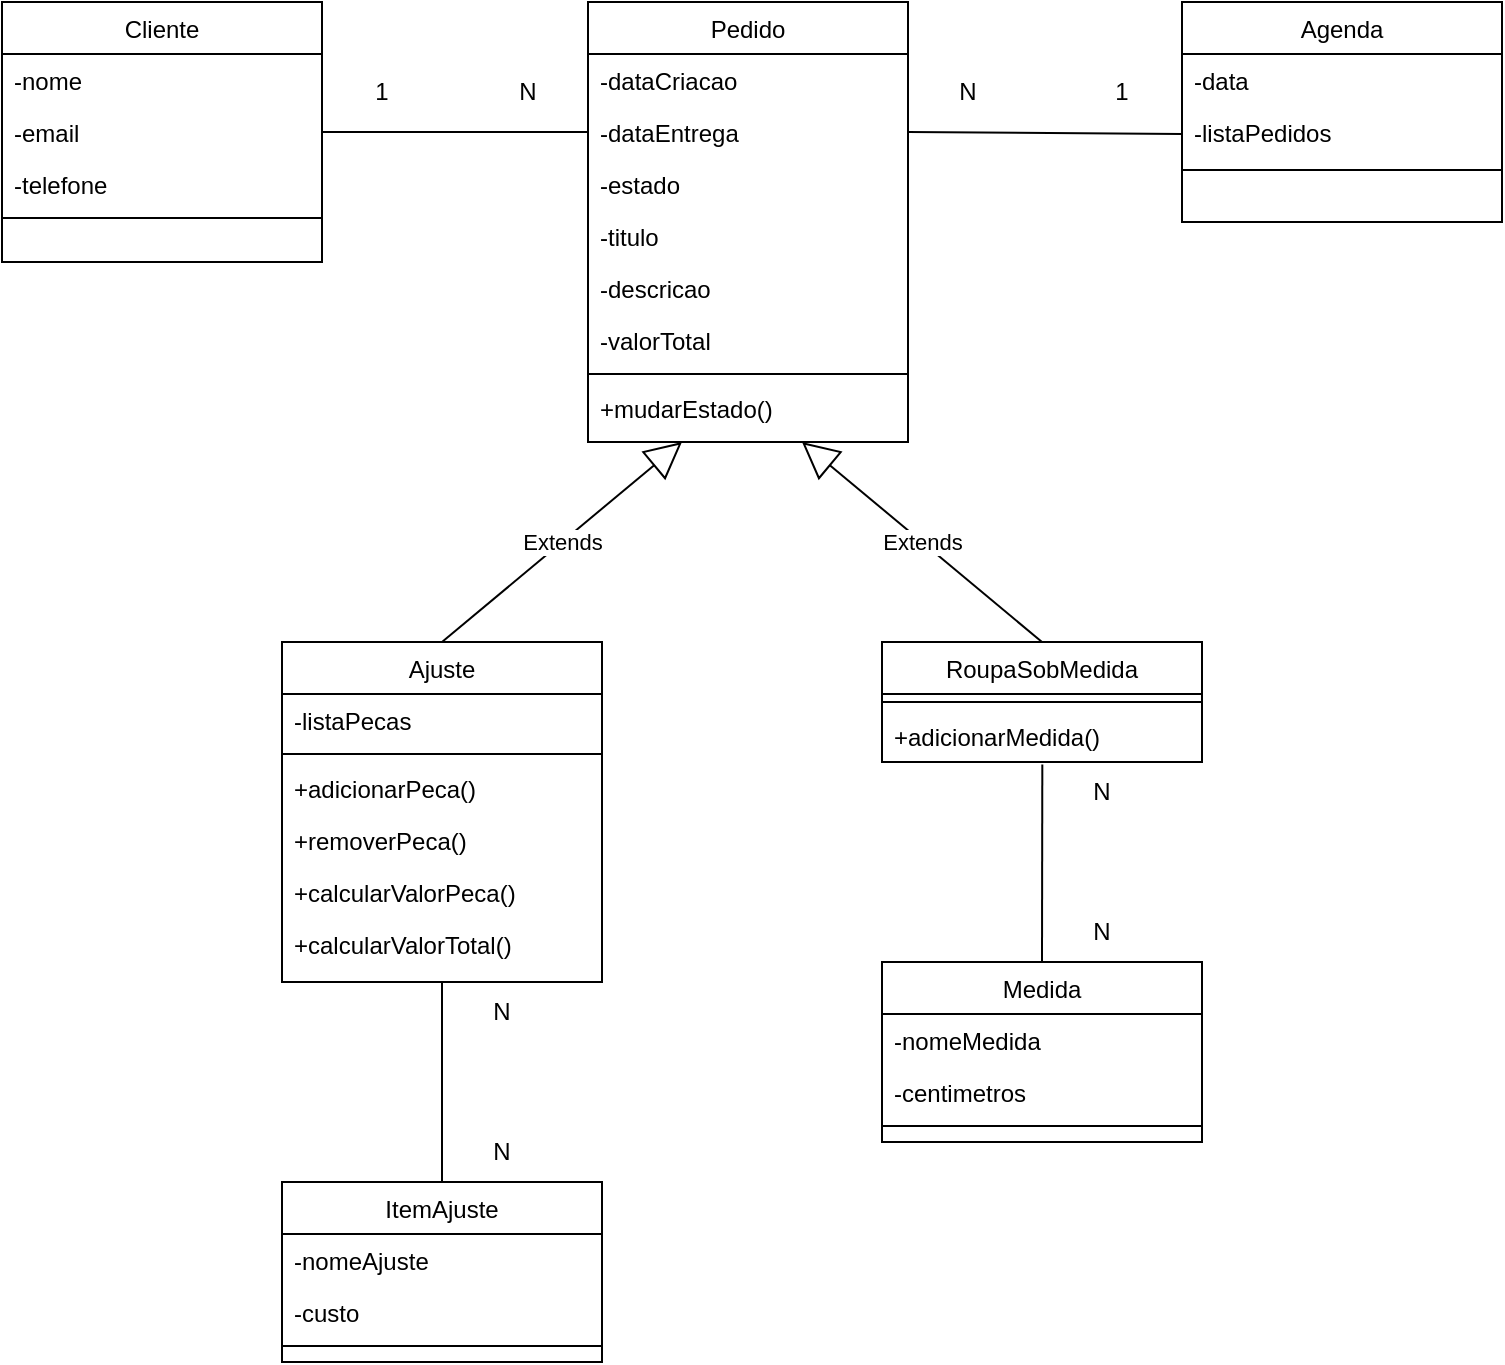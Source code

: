 <mxfile version="22.1.17" type="device">
  <diagram id="C5RBs43oDa-KdzZeNtuy" name="Page-1">
    <mxGraphModel dx="1354" dy="655" grid="1" gridSize="10" guides="1" tooltips="1" connect="1" arrows="1" fold="1" page="1" pageScale="1" pageWidth="827" pageHeight="1169" math="0" shadow="0">
      <root>
        <mxCell id="WIyWlLk6GJQsqaUBKTNV-0" />
        <mxCell id="WIyWlLk6GJQsqaUBKTNV-1" parent="WIyWlLk6GJQsqaUBKTNV-0" />
        <mxCell id="zkfFHV4jXpPFQw0GAbJ--17" value="Pedido" style="swimlane;fontStyle=0;align=center;verticalAlign=top;childLayout=stackLayout;horizontal=1;startSize=26;horizontalStack=0;resizeParent=1;resizeLast=0;collapsible=1;marginBottom=0;rounded=0;shadow=0;strokeWidth=1;" parent="WIyWlLk6GJQsqaUBKTNV-1" vertex="1">
          <mxGeometry x="333" y="80" width="160" height="220" as="geometry">
            <mxRectangle x="550" y="140" width="160" height="26" as="alternateBounds" />
          </mxGeometry>
        </mxCell>
        <mxCell id="zkfFHV4jXpPFQw0GAbJ--18" value="-dataCriacao" style="text;align=left;verticalAlign=top;spacingLeft=4;spacingRight=4;overflow=hidden;rotatable=0;points=[[0,0.5],[1,0.5]];portConstraint=eastwest;" parent="zkfFHV4jXpPFQw0GAbJ--17" vertex="1">
          <mxGeometry y="26" width="160" height="26" as="geometry" />
        </mxCell>
        <mxCell id="zkfFHV4jXpPFQw0GAbJ--19" value="-dataEntrega" style="text;align=left;verticalAlign=top;spacingLeft=4;spacingRight=4;overflow=hidden;rotatable=0;points=[[0,0.5],[1,0.5]];portConstraint=eastwest;rounded=0;shadow=0;html=0;" parent="zkfFHV4jXpPFQw0GAbJ--17" vertex="1">
          <mxGeometry y="52" width="160" height="26" as="geometry" />
        </mxCell>
        <mxCell id="zkfFHV4jXpPFQw0GAbJ--20" value="-estado" style="text;align=left;verticalAlign=top;spacingLeft=4;spacingRight=4;overflow=hidden;rotatable=0;points=[[0,0.5],[1,0.5]];portConstraint=eastwest;rounded=0;shadow=0;html=0;" parent="zkfFHV4jXpPFQw0GAbJ--17" vertex="1">
          <mxGeometry y="78" width="160" height="26" as="geometry" />
        </mxCell>
        <mxCell id="zkfFHV4jXpPFQw0GAbJ--21" value="-titulo" style="text;align=left;verticalAlign=top;spacingLeft=4;spacingRight=4;overflow=hidden;rotatable=0;points=[[0,0.5],[1,0.5]];portConstraint=eastwest;rounded=0;shadow=0;html=0;" parent="zkfFHV4jXpPFQw0GAbJ--17" vertex="1">
          <mxGeometry y="104" width="160" height="26" as="geometry" />
        </mxCell>
        <mxCell id="zkfFHV4jXpPFQw0GAbJ--22" value="-descricao" style="text;align=left;verticalAlign=top;spacingLeft=4;spacingRight=4;overflow=hidden;rotatable=0;points=[[0,0.5],[1,0.5]];portConstraint=eastwest;rounded=0;shadow=0;html=0;" parent="zkfFHV4jXpPFQw0GAbJ--17" vertex="1">
          <mxGeometry y="130" width="160" height="26" as="geometry" />
        </mxCell>
        <mxCell id="IiZ51ggfQDMKPYhgbUNT-28" value="-valorTotal" style="text;align=left;verticalAlign=top;spacingLeft=4;spacingRight=4;overflow=hidden;rotatable=0;points=[[0,0.5],[1,0.5]];portConstraint=eastwest;rounded=0;shadow=0;html=0;" vertex="1" parent="zkfFHV4jXpPFQw0GAbJ--17">
          <mxGeometry y="156" width="160" height="26" as="geometry" />
        </mxCell>
        <mxCell id="zkfFHV4jXpPFQw0GAbJ--23" value="" style="line;html=1;strokeWidth=1;align=left;verticalAlign=middle;spacingTop=-1;spacingLeft=3;spacingRight=3;rotatable=0;labelPosition=right;points=[];portConstraint=eastwest;" parent="zkfFHV4jXpPFQw0GAbJ--17" vertex="1">
          <mxGeometry y="182" width="160" height="8" as="geometry" />
        </mxCell>
        <mxCell id="zkfFHV4jXpPFQw0GAbJ--24" value="+mudarEstado()" style="text;align=left;verticalAlign=top;spacingLeft=4;spacingRight=4;overflow=hidden;rotatable=0;points=[[0,0.5],[1,0.5]];portConstraint=eastwest;" parent="zkfFHV4jXpPFQw0GAbJ--17" vertex="1">
          <mxGeometry y="190" width="160" height="26" as="geometry" />
        </mxCell>
        <mxCell id="IiZ51ggfQDMKPYhgbUNT-0" value="Cliente" style="swimlane;fontStyle=0;align=center;verticalAlign=top;childLayout=stackLayout;horizontal=1;startSize=26;horizontalStack=0;resizeParent=1;resizeLast=0;collapsible=1;marginBottom=0;rounded=0;shadow=0;strokeWidth=1;" vertex="1" parent="WIyWlLk6GJQsqaUBKTNV-1">
          <mxGeometry x="40" y="80" width="160" height="130" as="geometry">
            <mxRectangle x="550" y="140" width="160" height="26" as="alternateBounds" />
          </mxGeometry>
        </mxCell>
        <mxCell id="IiZ51ggfQDMKPYhgbUNT-1" value="-nome" style="text;align=left;verticalAlign=top;spacingLeft=4;spacingRight=4;overflow=hidden;rotatable=0;points=[[0,0.5],[1,0.5]];portConstraint=eastwest;" vertex="1" parent="IiZ51ggfQDMKPYhgbUNT-0">
          <mxGeometry y="26" width="160" height="26" as="geometry" />
        </mxCell>
        <mxCell id="IiZ51ggfQDMKPYhgbUNT-2" value="-email" style="text;align=left;verticalAlign=top;spacingLeft=4;spacingRight=4;overflow=hidden;rotatable=0;points=[[0,0.5],[1,0.5]];portConstraint=eastwest;rounded=0;shadow=0;html=0;" vertex="1" parent="IiZ51ggfQDMKPYhgbUNT-0">
          <mxGeometry y="52" width="160" height="26" as="geometry" />
        </mxCell>
        <mxCell id="IiZ51ggfQDMKPYhgbUNT-3" value="-telefone" style="text;align=left;verticalAlign=top;spacingLeft=4;spacingRight=4;overflow=hidden;rotatable=0;points=[[0,0.5],[1,0.5]];portConstraint=eastwest;rounded=0;shadow=0;html=0;" vertex="1" parent="IiZ51ggfQDMKPYhgbUNT-0">
          <mxGeometry y="78" width="160" height="26" as="geometry" />
        </mxCell>
        <mxCell id="IiZ51ggfQDMKPYhgbUNT-6" value="" style="line;html=1;strokeWidth=1;align=left;verticalAlign=middle;spacingTop=-1;spacingLeft=3;spacingRight=3;rotatable=0;labelPosition=right;points=[];portConstraint=eastwest;" vertex="1" parent="IiZ51ggfQDMKPYhgbUNT-0">
          <mxGeometry y="104" width="160" height="8" as="geometry" />
        </mxCell>
        <mxCell id="IiZ51ggfQDMKPYhgbUNT-29" value="RoupaSobMedida" style="swimlane;fontStyle=0;align=center;verticalAlign=top;childLayout=stackLayout;horizontal=1;startSize=26;horizontalStack=0;resizeParent=1;resizeLast=0;collapsible=1;marginBottom=0;rounded=0;shadow=0;strokeWidth=1;" vertex="1" parent="WIyWlLk6GJQsqaUBKTNV-1">
          <mxGeometry x="480" y="400" width="160" height="60" as="geometry">
            <mxRectangle x="550" y="140" width="160" height="26" as="alternateBounds" />
          </mxGeometry>
        </mxCell>
        <mxCell id="IiZ51ggfQDMKPYhgbUNT-36" value="" style="line;html=1;strokeWidth=1;align=left;verticalAlign=middle;spacingTop=-1;spacingLeft=3;spacingRight=3;rotatable=0;labelPosition=right;points=[];portConstraint=eastwest;" vertex="1" parent="IiZ51ggfQDMKPYhgbUNT-29">
          <mxGeometry y="26" width="160" height="8" as="geometry" />
        </mxCell>
        <mxCell id="IiZ51ggfQDMKPYhgbUNT-49" value="+adicionarMedida()" style="text;align=left;verticalAlign=top;spacingLeft=4;spacingRight=4;overflow=hidden;rotatable=0;points=[[0,0.5],[1,0.5]];portConstraint=eastwest;" vertex="1" parent="IiZ51ggfQDMKPYhgbUNT-29">
          <mxGeometry y="34" width="160" height="26" as="geometry" />
        </mxCell>
        <mxCell id="IiZ51ggfQDMKPYhgbUNT-40" value="Ajuste" style="swimlane;fontStyle=0;align=center;verticalAlign=top;childLayout=stackLayout;horizontal=1;startSize=26;horizontalStack=0;resizeParent=1;resizeLast=0;collapsible=1;marginBottom=0;rounded=0;shadow=0;strokeWidth=1;" vertex="1" parent="WIyWlLk6GJQsqaUBKTNV-1">
          <mxGeometry x="180" y="400" width="160" height="170" as="geometry">
            <mxRectangle x="550" y="140" width="160" height="26" as="alternateBounds" />
          </mxGeometry>
        </mxCell>
        <mxCell id="IiZ51ggfQDMKPYhgbUNT-41" value="-listaPecas" style="text;align=left;verticalAlign=top;spacingLeft=4;spacingRight=4;overflow=hidden;rotatable=0;points=[[0,0.5],[1,0.5]];portConstraint=eastwest;" vertex="1" parent="IiZ51ggfQDMKPYhgbUNT-40">
          <mxGeometry y="26" width="160" height="26" as="geometry" />
        </mxCell>
        <mxCell id="IiZ51ggfQDMKPYhgbUNT-47" value="" style="line;html=1;strokeWidth=1;align=left;verticalAlign=middle;spacingTop=-1;spacingLeft=3;spacingRight=3;rotatable=0;labelPosition=right;points=[];portConstraint=eastwest;" vertex="1" parent="IiZ51ggfQDMKPYhgbUNT-40">
          <mxGeometry y="52" width="160" height="8" as="geometry" />
        </mxCell>
        <mxCell id="IiZ51ggfQDMKPYhgbUNT-48" value="+adicionarPeca()" style="text;align=left;verticalAlign=top;spacingLeft=4;spacingRight=4;overflow=hidden;rotatable=0;points=[[0,0.5],[1,0.5]];portConstraint=eastwest;" vertex="1" parent="IiZ51ggfQDMKPYhgbUNT-40">
          <mxGeometry y="60" width="160" height="26" as="geometry" />
        </mxCell>
        <mxCell id="IiZ51ggfQDMKPYhgbUNT-50" value="+removerPeca()" style="text;align=left;verticalAlign=top;spacingLeft=4;spacingRight=4;overflow=hidden;rotatable=0;points=[[0,0.5],[1,0.5]];portConstraint=eastwest;" vertex="1" parent="IiZ51ggfQDMKPYhgbUNT-40">
          <mxGeometry y="86" width="160" height="26" as="geometry" />
        </mxCell>
        <mxCell id="IiZ51ggfQDMKPYhgbUNT-51" value="+calcularValorPeca()" style="text;align=left;verticalAlign=top;spacingLeft=4;spacingRight=4;overflow=hidden;rotatable=0;points=[[0,0.5],[1,0.5]];portConstraint=eastwest;" vertex="1" parent="IiZ51ggfQDMKPYhgbUNT-40">
          <mxGeometry y="112" width="160" height="26" as="geometry" />
        </mxCell>
        <mxCell id="IiZ51ggfQDMKPYhgbUNT-52" value="+calcularValorTotal()" style="text;align=left;verticalAlign=top;spacingLeft=4;spacingRight=4;overflow=hidden;rotatable=0;points=[[0,0.5],[1,0.5]];portConstraint=eastwest;" vertex="1" parent="IiZ51ggfQDMKPYhgbUNT-40">
          <mxGeometry y="138" width="160" height="26" as="geometry" />
        </mxCell>
        <mxCell id="IiZ51ggfQDMKPYhgbUNT-57" value="ItemAjuste" style="swimlane;fontStyle=0;align=center;verticalAlign=top;childLayout=stackLayout;horizontal=1;startSize=26;horizontalStack=0;resizeParent=1;resizeLast=0;collapsible=1;marginBottom=0;rounded=0;shadow=0;strokeWidth=1;" vertex="1" parent="WIyWlLk6GJQsqaUBKTNV-1">
          <mxGeometry x="180" y="670" width="160" height="90" as="geometry">
            <mxRectangle x="550" y="140" width="160" height="26" as="alternateBounds" />
          </mxGeometry>
        </mxCell>
        <mxCell id="IiZ51ggfQDMKPYhgbUNT-58" value="-nomeAjuste" style="text;align=left;verticalAlign=top;spacingLeft=4;spacingRight=4;overflow=hidden;rotatable=0;points=[[0,0.5],[1,0.5]];portConstraint=eastwest;" vertex="1" parent="IiZ51ggfQDMKPYhgbUNT-57">
          <mxGeometry y="26" width="160" height="26" as="geometry" />
        </mxCell>
        <mxCell id="IiZ51ggfQDMKPYhgbUNT-59" value="-custo" style="text;align=left;verticalAlign=top;spacingLeft=4;spacingRight=4;overflow=hidden;rotatable=0;points=[[0,0.5],[1,0.5]];portConstraint=eastwest;rounded=0;shadow=0;html=0;" vertex="1" parent="IiZ51ggfQDMKPYhgbUNT-57">
          <mxGeometry y="52" width="160" height="26" as="geometry" />
        </mxCell>
        <mxCell id="IiZ51ggfQDMKPYhgbUNT-61" value="" style="line;html=1;strokeWidth=1;align=left;verticalAlign=middle;spacingTop=-1;spacingLeft=3;spacingRight=3;rotatable=0;labelPosition=right;points=[];portConstraint=eastwest;" vertex="1" parent="IiZ51ggfQDMKPYhgbUNT-57">
          <mxGeometry y="78" width="160" height="8" as="geometry" />
        </mxCell>
        <mxCell id="IiZ51ggfQDMKPYhgbUNT-64" value="Medida" style="swimlane;fontStyle=0;align=center;verticalAlign=top;childLayout=stackLayout;horizontal=1;startSize=26;horizontalStack=0;resizeParent=1;resizeLast=0;collapsible=1;marginBottom=0;rounded=0;shadow=0;strokeWidth=1;" vertex="1" parent="WIyWlLk6GJQsqaUBKTNV-1">
          <mxGeometry x="480" y="560" width="160" height="90" as="geometry">
            <mxRectangle x="550" y="140" width="160" height="26" as="alternateBounds" />
          </mxGeometry>
        </mxCell>
        <mxCell id="IiZ51ggfQDMKPYhgbUNT-65" value="-nomeMedida" style="text;align=left;verticalAlign=top;spacingLeft=4;spacingRight=4;overflow=hidden;rotatable=0;points=[[0,0.5],[1,0.5]];portConstraint=eastwest;" vertex="1" parent="IiZ51ggfQDMKPYhgbUNT-64">
          <mxGeometry y="26" width="160" height="26" as="geometry" />
        </mxCell>
        <mxCell id="IiZ51ggfQDMKPYhgbUNT-66" value="-centimetros" style="text;align=left;verticalAlign=top;spacingLeft=4;spacingRight=4;overflow=hidden;rotatable=0;points=[[0,0.5],[1,0.5]];portConstraint=eastwest;rounded=0;shadow=0;html=0;" vertex="1" parent="IiZ51ggfQDMKPYhgbUNT-64">
          <mxGeometry y="52" width="160" height="26" as="geometry" />
        </mxCell>
        <mxCell id="IiZ51ggfQDMKPYhgbUNT-67" value="" style="line;html=1;strokeWidth=1;align=left;verticalAlign=middle;spacingTop=-1;spacingLeft=3;spacingRight=3;rotatable=0;labelPosition=right;points=[];portConstraint=eastwest;" vertex="1" parent="IiZ51ggfQDMKPYhgbUNT-64">
          <mxGeometry y="78" width="160" height="8" as="geometry" />
        </mxCell>
        <mxCell id="IiZ51ggfQDMKPYhgbUNT-68" value="Agenda" style="swimlane;fontStyle=0;align=center;verticalAlign=top;childLayout=stackLayout;horizontal=1;startSize=26;horizontalStack=0;resizeParent=1;resizeLast=0;collapsible=1;marginBottom=0;rounded=0;shadow=0;strokeWidth=1;" vertex="1" parent="WIyWlLk6GJQsqaUBKTNV-1">
          <mxGeometry x="630" y="80" width="160" height="110" as="geometry">
            <mxRectangle x="550" y="140" width="160" height="26" as="alternateBounds" />
          </mxGeometry>
        </mxCell>
        <mxCell id="IiZ51ggfQDMKPYhgbUNT-69" value="-data" style="text;align=left;verticalAlign=top;spacingLeft=4;spacingRight=4;overflow=hidden;rotatable=0;points=[[0,0.5],[1,0.5]];portConstraint=eastwest;" vertex="1" parent="IiZ51ggfQDMKPYhgbUNT-68">
          <mxGeometry y="26" width="160" height="26" as="geometry" />
        </mxCell>
        <mxCell id="IiZ51ggfQDMKPYhgbUNT-70" value="-listaPedidos" style="text;align=left;verticalAlign=top;spacingLeft=4;spacingRight=4;overflow=hidden;rotatable=0;points=[[0,0.5],[1,0.5]];portConstraint=eastwest;rounded=0;shadow=0;html=0;" vertex="1" parent="IiZ51ggfQDMKPYhgbUNT-68">
          <mxGeometry y="52" width="160" height="28" as="geometry" />
        </mxCell>
        <mxCell id="IiZ51ggfQDMKPYhgbUNT-75" value="" style="line;html=1;strokeWidth=1;align=left;verticalAlign=middle;spacingTop=-1;spacingLeft=3;spacingRight=3;rotatable=0;labelPosition=right;points=[];portConstraint=eastwest;" vertex="1" parent="IiZ51ggfQDMKPYhgbUNT-68">
          <mxGeometry y="80" width="160" height="8" as="geometry" />
        </mxCell>
        <mxCell id="IiZ51ggfQDMKPYhgbUNT-77" value="Extends" style="endArrow=block;endSize=16;endFill=0;html=1;rounded=0;exitX=0.5;exitY=0;exitDx=0;exitDy=0;" edge="1" parent="WIyWlLk6GJQsqaUBKTNV-1" source="IiZ51ggfQDMKPYhgbUNT-40">
          <mxGeometry x="0.002" width="160" relative="1" as="geometry">
            <mxPoint x="290" y="180" as="sourcePoint" />
            <mxPoint x="380" y="300" as="targetPoint" />
            <mxPoint as="offset" />
          </mxGeometry>
        </mxCell>
        <mxCell id="IiZ51ggfQDMKPYhgbUNT-78" value="Extends" style="endArrow=block;endSize=16;endFill=0;html=1;rounded=0;exitX=0.5;exitY=0;exitDx=0;exitDy=0;" edge="1" parent="WIyWlLk6GJQsqaUBKTNV-1" source="IiZ51ggfQDMKPYhgbUNT-29">
          <mxGeometry x="0.002" width="160" relative="1" as="geometry">
            <mxPoint x="333" y="400" as="sourcePoint" />
            <mxPoint x="440" y="300" as="targetPoint" />
            <mxPoint as="offset" />
            <Array as="points" />
          </mxGeometry>
        </mxCell>
        <mxCell id="IiZ51ggfQDMKPYhgbUNT-79" value="" style="endArrow=none;html=1;rounded=0;exitX=0.5;exitY=0;exitDx=0;exitDy=0;entryX=0.5;entryY=1;entryDx=0;entryDy=0;" edge="1" parent="WIyWlLk6GJQsqaUBKTNV-1" source="IiZ51ggfQDMKPYhgbUNT-57" target="IiZ51ggfQDMKPYhgbUNT-40">
          <mxGeometry width="50" height="50" relative="1" as="geometry">
            <mxPoint x="340" y="430" as="sourcePoint" />
            <mxPoint x="390" y="380" as="targetPoint" />
          </mxGeometry>
        </mxCell>
        <mxCell id="IiZ51ggfQDMKPYhgbUNT-80" value="" style="endArrow=none;html=1;rounded=0;exitX=0.5;exitY=0;exitDx=0;exitDy=0;entryX=0.501;entryY=1.05;entryDx=0;entryDy=0;entryPerimeter=0;" edge="1" parent="WIyWlLk6GJQsqaUBKTNV-1" source="IiZ51ggfQDMKPYhgbUNT-64" target="IiZ51ggfQDMKPYhgbUNT-49">
          <mxGeometry width="50" height="50" relative="1" as="geometry">
            <mxPoint x="440" y="570" as="sourcePoint" />
            <mxPoint x="440" y="470" as="targetPoint" />
          </mxGeometry>
        </mxCell>
        <mxCell id="IiZ51ggfQDMKPYhgbUNT-81" value="N" style="text;html=1;strokeColor=none;fillColor=none;align=center;verticalAlign=middle;whiteSpace=wrap;rounded=0;" vertex="1" parent="WIyWlLk6GJQsqaUBKTNV-1">
          <mxGeometry x="260" y="570" width="60" height="30" as="geometry" />
        </mxCell>
        <mxCell id="IiZ51ggfQDMKPYhgbUNT-82" value="N" style="text;html=1;strokeColor=none;fillColor=none;align=center;verticalAlign=middle;whiteSpace=wrap;rounded=0;" vertex="1" parent="WIyWlLk6GJQsqaUBKTNV-1">
          <mxGeometry x="260" y="640" width="60" height="30" as="geometry" />
        </mxCell>
        <mxCell id="IiZ51ggfQDMKPYhgbUNT-83" value="N" style="text;html=1;strokeColor=none;fillColor=none;align=center;verticalAlign=middle;whiteSpace=wrap;rounded=0;" vertex="1" parent="WIyWlLk6GJQsqaUBKTNV-1">
          <mxGeometry x="560" y="530" width="60" height="30" as="geometry" />
        </mxCell>
        <mxCell id="IiZ51ggfQDMKPYhgbUNT-84" value="N" style="text;html=1;strokeColor=none;fillColor=none;align=center;verticalAlign=middle;whiteSpace=wrap;rounded=0;" vertex="1" parent="WIyWlLk6GJQsqaUBKTNV-1">
          <mxGeometry x="560" y="460" width="60" height="30" as="geometry" />
        </mxCell>
        <mxCell id="IiZ51ggfQDMKPYhgbUNT-85" value="" style="endArrow=none;html=1;rounded=0;exitX=0;exitY=0.5;exitDx=0;exitDy=0;entryX=1;entryY=0.5;entryDx=0;entryDy=0;" edge="1" parent="WIyWlLk6GJQsqaUBKTNV-1" source="zkfFHV4jXpPFQw0GAbJ--19" target="IiZ51ggfQDMKPYhgbUNT-2">
          <mxGeometry width="50" height="50" relative="1" as="geometry">
            <mxPoint x="280" y="240" as="sourcePoint" />
            <mxPoint x="280" y="140" as="targetPoint" />
          </mxGeometry>
        </mxCell>
        <mxCell id="IiZ51ggfQDMKPYhgbUNT-86" value="1" style="text;html=1;strokeColor=none;fillColor=none;align=center;verticalAlign=middle;whiteSpace=wrap;rounded=0;" vertex="1" parent="WIyWlLk6GJQsqaUBKTNV-1">
          <mxGeometry x="200" y="110" width="60" height="30" as="geometry" />
        </mxCell>
        <mxCell id="IiZ51ggfQDMKPYhgbUNT-87" value="N" style="text;html=1;strokeColor=none;fillColor=none;align=center;verticalAlign=middle;whiteSpace=wrap;rounded=0;" vertex="1" parent="WIyWlLk6GJQsqaUBKTNV-1">
          <mxGeometry x="273" y="110" width="60" height="30" as="geometry" />
        </mxCell>
        <mxCell id="IiZ51ggfQDMKPYhgbUNT-88" value="" style="endArrow=none;html=1;rounded=0;exitX=0;exitY=0.5;exitDx=0;exitDy=0;entryX=1;entryY=0.5;entryDx=0;entryDy=0;" edge="1" parent="WIyWlLk6GJQsqaUBKTNV-1" source="IiZ51ggfQDMKPYhgbUNT-70" target="zkfFHV4jXpPFQw0GAbJ--19">
          <mxGeometry width="50" height="50" relative="1" as="geometry">
            <mxPoint x="640" y="200" as="sourcePoint" />
            <mxPoint x="507" y="200" as="targetPoint" />
          </mxGeometry>
        </mxCell>
        <mxCell id="IiZ51ggfQDMKPYhgbUNT-89" value="1" style="text;html=1;strokeColor=none;fillColor=none;align=center;verticalAlign=middle;whiteSpace=wrap;rounded=0;" vertex="1" parent="WIyWlLk6GJQsqaUBKTNV-1">
          <mxGeometry x="570" y="110" width="60" height="30" as="geometry" />
        </mxCell>
        <mxCell id="IiZ51ggfQDMKPYhgbUNT-90" value="N" style="text;html=1;strokeColor=none;fillColor=none;align=center;verticalAlign=middle;whiteSpace=wrap;rounded=0;" vertex="1" parent="WIyWlLk6GJQsqaUBKTNV-1">
          <mxGeometry x="493" y="110" width="60" height="30" as="geometry" />
        </mxCell>
      </root>
    </mxGraphModel>
  </diagram>
</mxfile>
